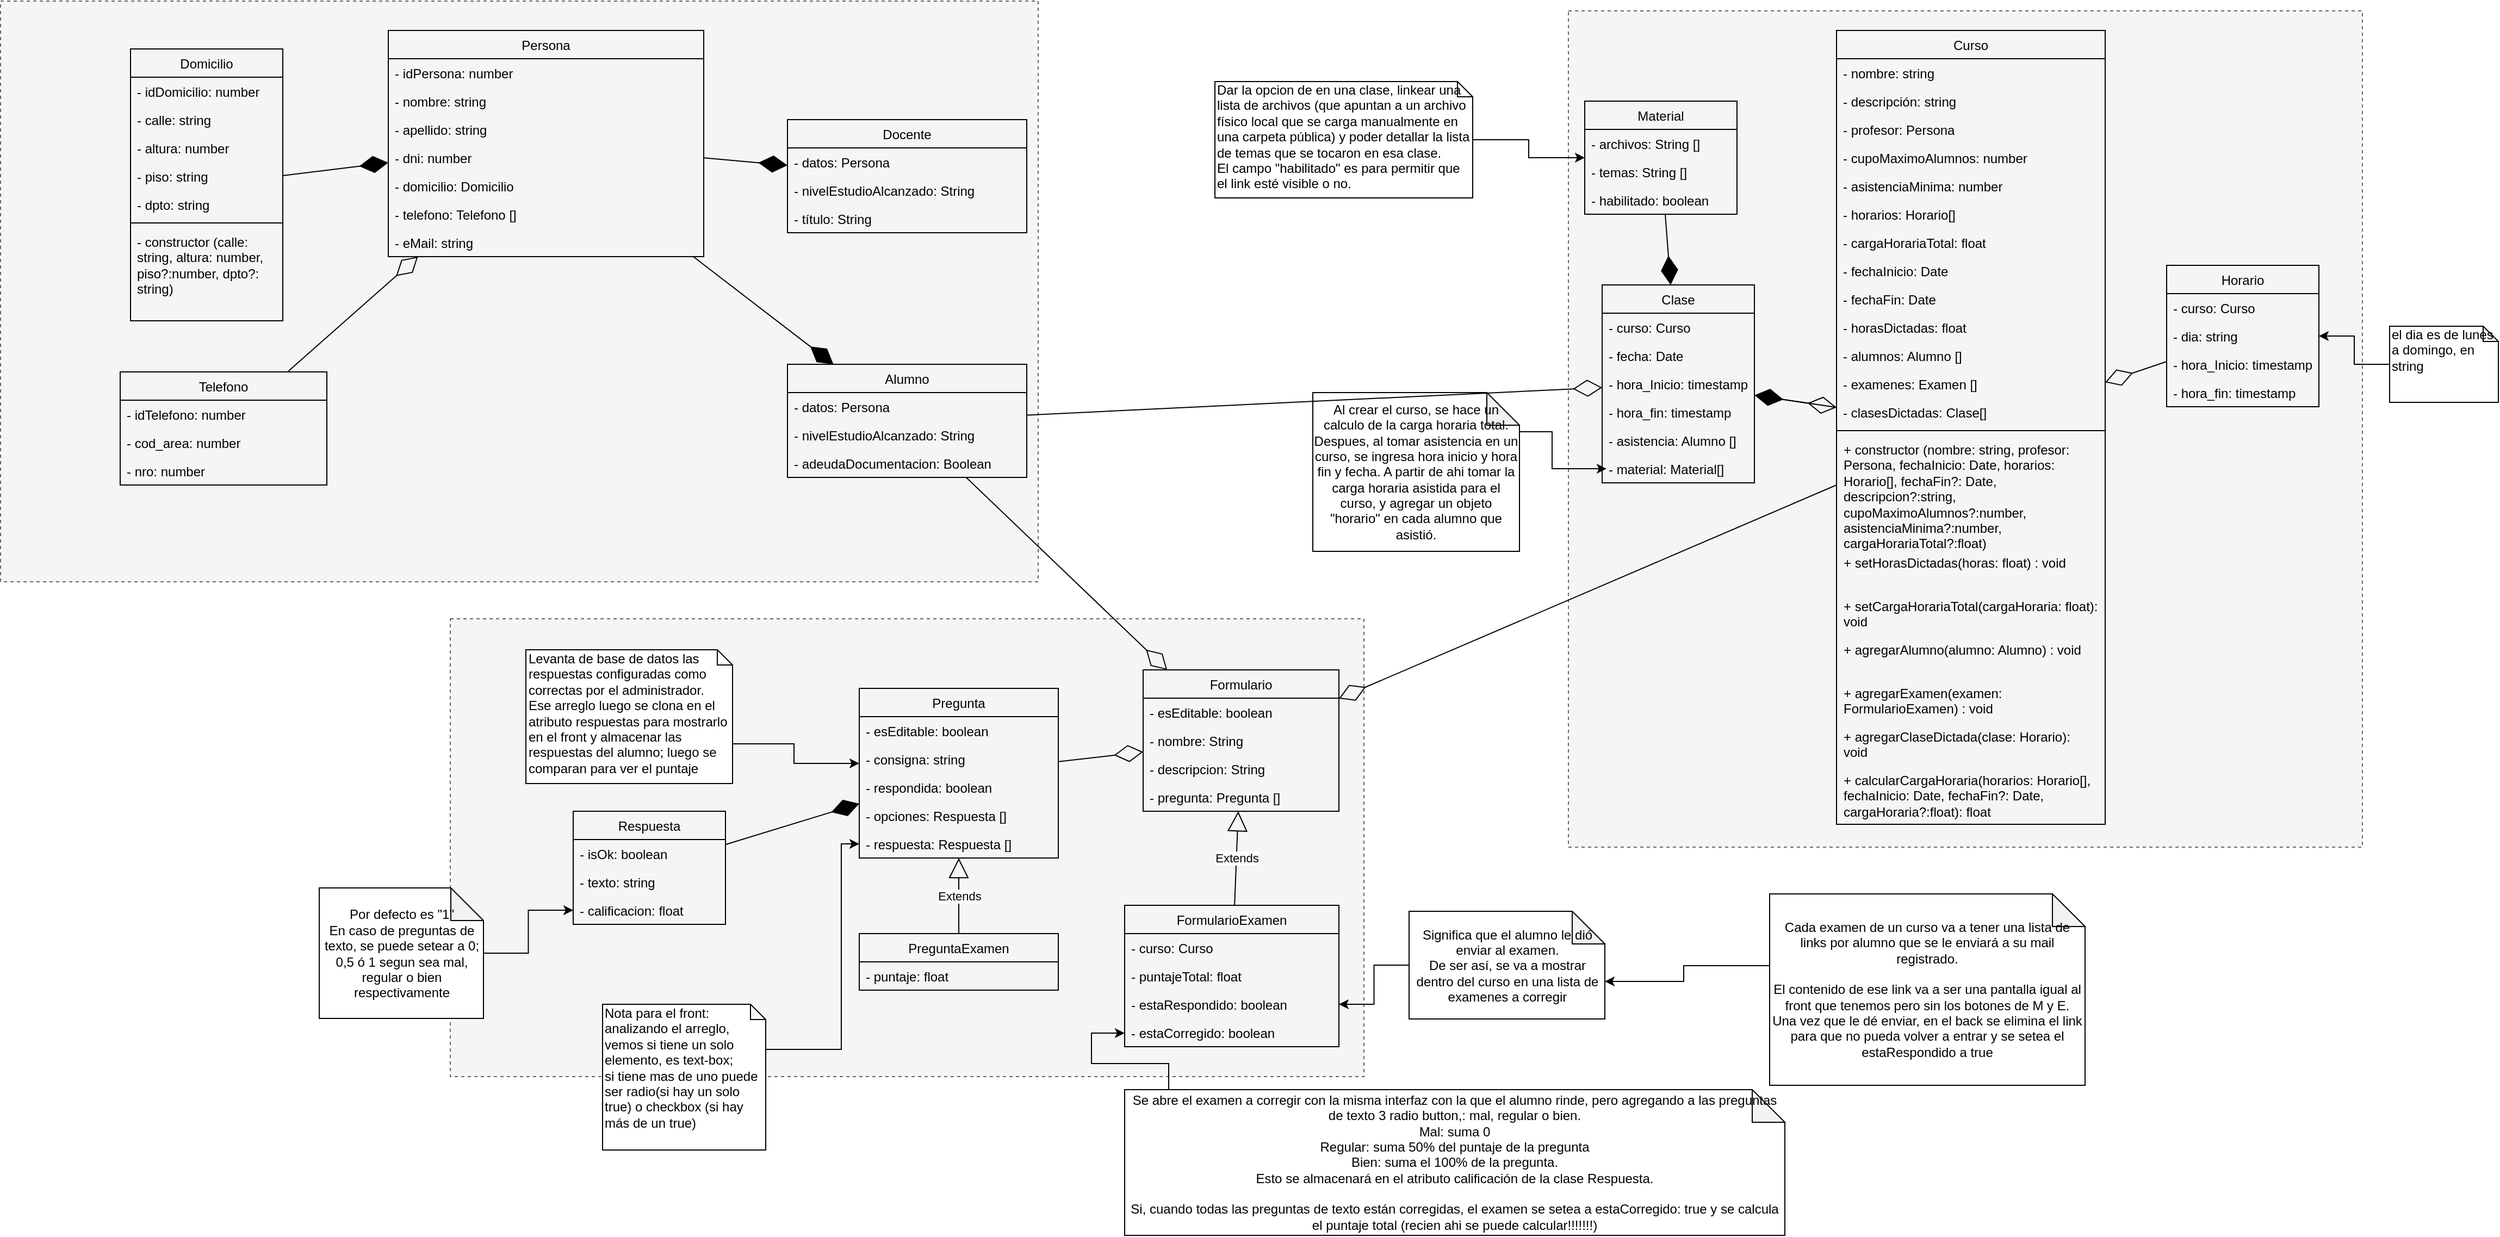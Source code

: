<mxfile pages="1" version="11.1.1" type="device"><diagram id="f-dJ4CcbWIBOQ4cdCepu" name="Page-1"><mxGraphModel dx="1935" dy="552" grid="1" gridSize="10" guides="1" tooltips="1" connect="1" arrows="1" fold="1" page="1" pageScale="1" pageWidth="827" pageHeight="1169" math="0" shadow="0"><root><mxCell id="0"/><mxCell id="1" parent="0"/><mxCell id="zxxc2t3rKSdNHz6FAWcH-2" value="" style="rounded=0;whiteSpace=wrap;html=1;fillColor=#f5f5f5;dashed=1;strokeColor=#666666;fontColor=#333333;" parent="1" vertex="1"><mxGeometry x="705" y="18" width="730" height="769" as="geometry"/></mxCell><mxCell id="0V6Gt7G7ayMPBLeQKOoL-2" value="" style="rounded=0;whiteSpace=wrap;html=1;fillColor=#f5f5f5;dashed=1;strokeColor=#666666;fontColor=#333333;" parent="1" vertex="1"><mxGeometry x="-736.5" y="9" width="954" height="534" as="geometry"/></mxCell><mxCell id="0V6Gt7G7ayMPBLeQKOoL-5" value="" style="rounded=0;whiteSpace=wrap;html=1;dashed=1;fillColor=#f5f5f5;strokeColor=#666666;fontColor=#333333;" parent="1" vertex="1"><mxGeometry x="-323" y="577" width="840" height="421" as="geometry"/></mxCell><mxCell id="UIrgwBqXf0p40G4Y4S-2-1" value="Curso" style="swimlane;fontStyle=0;childLayout=stackLayout;horizontal=1;startSize=26;fillColor=none;horizontalStack=0;resizeParent=1;resizeParentMax=0;resizeLast=0;collapsible=1;marginBottom=0;" parent="1" vertex="1"><mxGeometry x="951.5" y="36" width="247" height="730" as="geometry"/></mxCell><mxCell id="dFw13-SHJbsJlFjqZxbd-1" value="- nombre: string" style="text;strokeColor=none;fillColor=none;align=left;verticalAlign=top;spacingLeft=4;spacingRight=4;overflow=hidden;rotatable=0;points=[[0,0.5],[1,0.5]];portConstraint=eastwest;" parent="UIrgwBqXf0p40G4Y4S-2-1" vertex="1"><mxGeometry y="26" width="247" height="26" as="geometry"/></mxCell><mxCell id="dFw13-SHJbsJlFjqZxbd-2" value="- descripción: string" style="text;strokeColor=none;fillColor=none;align=left;verticalAlign=top;spacingLeft=4;spacingRight=4;overflow=hidden;rotatable=0;points=[[0,0.5],[1,0.5]];portConstraint=eastwest;" parent="UIrgwBqXf0p40G4Y4S-2-1" vertex="1"><mxGeometry y="52" width="247" height="26" as="geometry"/></mxCell><mxCell id="UIrgwBqXf0p40G4Y4S-2-3" value="- profesor: Persona" style="text;strokeColor=none;fillColor=none;align=left;verticalAlign=top;spacingLeft=4;spacingRight=4;overflow=hidden;rotatable=0;points=[[0,0.5],[1,0.5]];portConstraint=eastwest;" parent="UIrgwBqXf0p40G4Y4S-2-1" vertex="1"><mxGeometry y="78" width="247" height="26" as="geometry"/></mxCell><mxCell id="UIrgwBqXf0p40G4Y4S-2-4" value="- cupoMaximoAlumnos: number" style="text;strokeColor=none;fillColor=none;align=left;verticalAlign=top;spacingLeft=4;spacingRight=4;overflow=hidden;rotatable=0;points=[[0,0.5],[1,0.5]];portConstraint=eastwest;" parent="UIrgwBqXf0p40G4Y4S-2-1" vertex="1"><mxGeometry y="104" width="247" height="26" as="geometry"/></mxCell><mxCell id="UIrgwBqXf0p40G4Y4S-2-57" value="- asistenciaMinima: number" style="text;strokeColor=none;fillColor=none;align=left;verticalAlign=top;spacingLeft=4;spacingRight=4;overflow=hidden;rotatable=0;points=[[0,0.5],[1,0.5]];portConstraint=eastwest;" parent="UIrgwBqXf0p40G4Y4S-2-1" vertex="1"><mxGeometry y="130" width="247" height="26" as="geometry"/></mxCell><mxCell id="OqaGD34p73O8CsiSFlRF-17" value="- horarios: Horario[]" style="text;strokeColor=none;fillColor=none;align=left;verticalAlign=top;spacingLeft=4;spacingRight=4;overflow=hidden;rotatable=0;points=[[0,0.5],[1,0.5]];portConstraint=eastwest;" parent="UIrgwBqXf0p40G4Y4S-2-1" vertex="1"><mxGeometry y="156" width="247" height="26" as="geometry"/></mxCell><mxCell id="WGWgzZg7DQU7tO4lkFEB-14" value="- cargaHorariaTotal: float" style="text;strokeColor=none;fillColor=none;align=left;verticalAlign=top;spacingLeft=4;spacingRight=4;overflow=hidden;rotatable=0;points=[[0,0.5],[1,0.5]];portConstraint=eastwest;" parent="UIrgwBqXf0p40G4Y4S-2-1" vertex="1"><mxGeometry y="182" width="247" height="26" as="geometry"/></mxCell><mxCell id="dFw13-SHJbsJlFjqZxbd-19" value="- fechaInicio: Date" style="text;strokeColor=none;fillColor=none;align=left;verticalAlign=top;spacingLeft=4;spacingRight=4;overflow=hidden;rotatable=0;points=[[0,0.5],[1,0.5]];portConstraint=eastwest;" parent="UIrgwBqXf0p40G4Y4S-2-1" vertex="1"><mxGeometry y="208" width="247" height="26" as="geometry"/></mxCell><mxCell id="dFw13-SHJbsJlFjqZxbd-20" value="- fechaFin: Date" style="text;strokeColor=none;fillColor=none;align=left;verticalAlign=top;spacingLeft=4;spacingRight=4;overflow=hidden;rotatable=0;points=[[0,0.5],[1,0.5]];portConstraint=eastwest;" parent="UIrgwBqXf0p40G4Y4S-2-1" vertex="1"><mxGeometry y="234" width="247" height="26" as="geometry"/></mxCell><mxCell id="dFw13-SHJbsJlFjqZxbd-3" value="- horasDictadas: float" style="text;strokeColor=none;fillColor=none;align=left;verticalAlign=top;spacingLeft=4;spacingRight=4;overflow=hidden;rotatable=0;points=[[0,0.5],[1,0.5]];portConstraint=eastwest;" parent="UIrgwBqXf0p40G4Y4S-2-1" vertex="1"><mxGeometry y="260" width="247" height="26" as="geometry"/></mxCell><mxCell id="UIrgwBqXf0p40G4Y4S-2-2" value="- alumnos: Alumno []" style="text;strokeColor=none;fillColor=none;align=left;verticalAlign=top;spacingLeft=4;spacingRight=4;overflow=hidden;rotatable=0;points=[[0,0.5],[1,0.5]];portConstraint=eastwest;" parent="UIrgwBqXf0p40G4Y4S-2-1" vertex="1"><mxGeometry y="286" width="247" height="26" as="geometry"/></mxCell><mxCell id="WGWgzZg7DQU7tO4lkFEB-18" value="- examenes: Examen []" style="text;strokeColor=none;fillColor=none;align=left;verticalAlign=top;spacingLeft=4;spacingRight=4;overflow=hidden;rotatable=0;points=[[0,0.5],[1,0.5]];portConstraint=eastwest;" parent="UIrgwBqXf0p40G4Y4S-2-1" vertex="1"><mxGeometry y="312" width="247" height="26" as="geometry"/></mxCell><mxCell id="OqaGD34p73O8CsiSFlRF-3" value="- clasesDictadas: Clase[]" style="text;strokeColor=none;fillColor=none;align=left;verticalAlign=top;spacingLeft=4;spacingRight=4;overflow=hidden;rotatable=0;points=[[0,0.5],[1,0.5]];portConstraint=eastwest;" parent="UIrgwBqXf0p40G4Y4S-2-1" vertex="1"><mxGeometry y="338" width="247" height="26" as="geometry"/></mxCell><mxCell id="OqaGD34p73O8CsiSFlRF-2" value="" style="line;strokeWidth=1;fillColor=none;align=left;verticalAlign=middle;spacingTop=-1;spacingLeft=3;spacingRight=3;rotatable=0;labelPosition=right;points=[];portConstraint=eastwest;" parent="UIrgwBqXf0p40G4Y4S-2-1" vertex="1"><mxGeometry y="364" width="247" height="8" as="geometry"/></mxCell><mxCell id="dFw13-SHJbsJlFjqZxbd-21" value="+ constructor (nombre: string, profesor: Persona, fechaInicio: Date, horarios: Horario[], fechaFin?: Date, descripcion?:string, cupoMaximoAlumnos?:number, asistenciaMinima?:number, cargaHorariaTotal?:float)" style="text;strokeColor=none;fillColor=none;align=left;verticalAlign=top;spacingLeft=4;spacingRight=4;overflow=hidden;rotatable=0;points=[[0,0.5],[1,0.5]];portConstraint=eastwest;whiteSpace=wrap;" parent="UIrgwBqXf0p40G4Y4S-2-1" vertex="1"><mxGeometry y="372" width="247" height="104" as="geometry"/></mxCell><mxCell id="OqaGD34p73O8CsiSFlRF-4" value="+ setHorasDictadas(horas: float) : void " style="text;strokeColor=none;fillColor=none;align=left;verticalAlign=top;spacingLeft=4;spacingRight=4;overflow=hidden;rotatable=0;points=[[0,0.5],[1,0.5]];portConstraint=eastwest;whiteSpace=wrap;" parent="UIrgwBqXf0p40G4Y4S-2-1" vertex="1"><mxGeometry y="476" width="247" height="40" as="geometry"/></mxCell><mxCell id="OqaGD34p73O8CsiSFlRF-23" value="+ setCargaHorariaTotal(cargaHoraria: float): void" style="text;strokeColor=none;fillColor=none;align=left;verticalAlign=top;spacingLeft=4;spacingRight=4;overflow=hidden;rotatable=0;points=[[0,0.5],[1,0.5]];portConstraint=eastwest;whiteSpace=wrap;" parent="UIrgwBqXf0p40G4Y4S-2-1" vertex="1"><mxGeometry y="516" width="247" height="40" as="geometry"/></mxCell><mxCell id="OqaGD34p73O8CsiSFlRF-8" value="+ agregarAlumno(alumno: Alumno) : void " style="text;strokeColor=none;fillColor=none;align=left;verticalAlign=top;spacingLeft=4;spacingRight=4;overflow=hidden;rotatable=0;points=[[0,0.5],[1,0.5]];portConstraint=eastwest;whiteSpace=wrap;" parent="UIrgwBqXf0p40G4Y4S-2-1" vertex="1"><mxGeometry y="556" width="247" height="40" as="geometry"/></mxCell><mxCell id="OqaGD34p73O8CsiSFlRF-9" value="+ agregarExamen(examen: FormularioExamen) : void " style="text;strokeColor=none;fillColor=none;align=left;verticalAlign=top;spacingLeft=4;spacingRight=4;overflow=hidden;rotatable=0;points=[[0,0.5],[1,0.5]];portConstraint=eastwest;whiteSpace=wrap;" parent="UIrgwBqXf0p40G4Y4S-2-1" vertex="1"><mxGeometry y="596" width="247" height="40" as="geometry"/></mxCell><mxCell id="OqaGD34p73O8CsiSFlRF-10" value="+ agregarClaseDictada(clase: Horario): void " style="text;strokeColor=none;fillColor=none;align=left;verticalAlign=top;spacingLeft=4;spacingRight=4;overflow=hidden;rotatable=0;points=[[0,0.5],[1,0.5]];portConstraint=eastwest;whiteSpace=wrap;" parent="UIrgwBqXf0p40G4Y4S-2-1" vertex="1"><mxGeometry y="636" width="247" height="40" as="geometry"/></mxCell><mxCell id="OqaGD34p73O8CsiSFlRF-22" value="+ calcularCargaHoraria(horarios: Horario[], fechaInicio: Date, fechaFin?: Date, cargaHoraria?:float): float " style="text;strokeColor=none;fillColor=none;align=left;verticalAlign=top;spacingLeft=4;spacingRight=4;overflow=hidden;rotatable=0;points=[[0,0.5],[1,0.5]];portConstraint=eastwest;whiteSpace=wrap;" parent="UIrgwBqXf0p40G4Y4S-2-1" vertex="1"><mxGeometry y="676" width="247" height="54" as="geometry"/></mxCell><mxCell id="UIrgwBqXf0p40G4Y4S-2-5" value="Alumno" style="swimlane;fontStyle=0;childLayout=stackLayout;horizontal=1;startSize=26;fillColor=none;horizontalStack=0;resizeParent=1;resizeParentMax=0;resizeLast=0;collapsible=1;marginBottom=0;" parent="1" vertex="1"><mxGeometry x="-13" y="343" width="220" height="104" as="geometry"/></mxCell><mxCell id="WGWgzZg7DQU7tO4lkFEB-15" value="- datos: Persona" style="text;strokeColor=none;fillColor=none;align=left;verticalAlign=top;spacingLeft=4;spacingRight=4;overflow=hidden;rotatable=0;points=[[0,0.5],[1,0.5]];portConstraint=eastwest;" parent="UIrgwBqXf0p40G4Y4S-2-5" vertex="1"><mxGeometry y="26" width="220" height="26" as="geometry"/></mxCell><mxCell id="0oqf1715S47qq1O9KlbC-9" value="- nivelEstudioAlcanzado: String" style="text;strokeColor=none;fillColor=none;align=left;verticalAlign=top;spacingLeft=4;spacingRight=4;overflow=hidden;rotatable=0;points=[[0,0.5],[1,0.5]];portConstraint=eastwest;" vertex="1" parent="UIrgwBqXf0p40G4Y4S-2-5"><mxGeometry y="52" width="220" height="26" as="geometry"/></mxCell><mxCell id="WGWgzZg7DQU7tO4lkFEB-16" value="- adeudaDocumentacion: Boolean" style="text;strokeColor=none;fillColor=none;align=left;verticalAlign=top;spacingLeft=4;spacingRight=4;overflow=hidden;rotatable=0;points=[[0,0.5],[1,0.5]];portConstraint=eastwest;" parent="UIrgwBqXf0p40G4Y4S-2-5" vertex="1"><mxGeometry y="78" width="220" height="26" as="geometry"/></mxCell><mxCell id="UIrgwBqXf0p40G4Y4S-2-13" value="Persona" style="swimlane;fontStyle=0;childLayout=stackLayout;horizontal=1;startSize=26;fillColor=none;horizontalStack=0;resizeParent=1;resizeParentMax=0;resizeLast=0;collapsible=1;marginBottom=0;" parent="1" vertex="1"><mxGeometry x="-380" y="36" width="290" height="208" as="geometry"/></mxCell><mxCell id="UIrgwBqXf0p40G4Y4S-2-14" value="- idPersona: number" style="text;strokeColor=none;fillColor=none;align=left;verticalAlign=top;spacingLeft=4;spacingRight=4;overflow=hidden;rotatable=0;points=[[0,0.5],[1,0.5]];portConstraint=eastwest;" parent="UIrgwBqXf0p40G4Y4S-2-13" vertex="1"><mxGeometry y="26" width="290" height="26" as="geometry"/></mxCell><mxCell id="UIrgwBqXf0p40G4Y4S-2-35" value="- nombre: string" style="text;strokeColor=none;fillColor=none;align=left;verticalAlign=top;spacingLeft=4;spacingRight=4;overflow=hidden;rotatable=0;points=[[0,0.5],[1,0.5]];portConstraint=eastwest;" parent="UIrgwBqXf0p40G4Y4S-2-13" vertex="1"><mxGeometry y="52" width="290" height="26" as="geometry"/></mxCell><mxCell id="UIrgwBqXf0p40G4Y4S-2-15" value="- apellido: string" style="text;strokeColor=none;fillColor=none;align=left;verticalAlign=top;spacingLeft=4;spacingRight=4;overflow=hidden;rotatable=0;points=[[0,0.5],[1,0.5]];portConstraint=eastwest;" parent="UIrgwBqXf0p40G4Y4S-2-13" vertex="1"><mxGeometry y="78" width="290" height="26" as="geometry"/></mxCell><mxCell id="UIrgwBqXf0p40G4Y4S-2-16" value="- dni: number" style="text;strokeColor=none;fillColor=none;align=left;verticalAlign=top;spacingLeft=4;spacingRight=4;overflow=hidden;rotatable=0;points=[[0,0.5],[1,0.5]];portConstraint=eastwest;" parent="UIrgwBqXf0p40G4Y4S-2-13" vertex="1"><mxGeometry y="104" width="290" height="26" as="geometry"/></mxCell><mxCell id="UIrgwBqXf0p40G4Y4S-2-50" value="- domicilio: Domicilio" style="text;strokeColor=none;fillColor=none;align=left;verticalAlign=top;spacingLeft=4;spacingRight=4;overflow=hidden;rotatable=0;points=[[0,0.5],[1,0.5]];portConstraint=eastwest;" parent="UIrgwBqXf0p40G4Y4S-2-13" vertex="1"><mxGeometry y="130" width="290" height="26" as="geometry"/></mxCell><mxCell id="UIrgwBqXf0p40G4Y4S-2-34" value="- telefono: Telefono [] " style="text;strokeColor=none;fillColor=none;align=left;verticalAlign=top;spacingLeft=4;spacingRight=4;overflow=hidden;rotatable=0;points=[[0,0.5],[1,0.5]];portConstraint=eastwest;" parent="UIrgwBqXf0p40G4Y4S-2-13" vertex="1"><mxGeometry y="156" width="290" height="26" as="geometry"/></mxCell><mxCell id="UIrgwBqXf0p40G4Y4S-2-36" value="- eMail: string" style="text;strokeColor=none;fillColor=none;align=left;verticalAlign=top;spacingLeft=4;spacingRight=4;overflow=hidden;rotatable=0;points=[[0,0.5],[1,0.5]];portConstraint=eastwest;" parent="UIrgwBqXf0p40G4Y4S-2-13" vertex="1"><mxGeometry y="182" width="290" height="26" as="geometry"/></mxCell><mxCell id="UIrgwBqXf0p40G4Y4S-2-17" value="Formulario" style="swimlane;fontStyle=0;childLayout=stackLayout;horizontal=1;startSize=26;fillColor=none;horizontalStack=0;resizeParent=1;resizeParentMax=0;resizeLast=0;collapsible=1;marginBottom=0;" parent="1" vertex="1"><mxGeometry x="314" y="624" width="180" height="130" as="geometry"/></mxCell><mxCell id="UczHbonSm5Xrn4afwmdp-6" value="- esEditable: boolean" style="text;strokeColor=none;fillColor=none;align=left;verticalAlign=top;spacingLeft=4;spacingRight=4;overflow=hidden;rotatable=0;points=[[0,0.5],[1,0.5]];portConstraint=eastwest;" parent="UIrgwBqXf0p40G4Y4S-2-17" vertex="1"><mxGeometry y="26" width="180" height="26" as="geometry"/></mxCell><mxCell id="UczHbonSm5Xrn4afwmdp-4" value="- nombre: String" style="text;strokeColor=none;fillColor=none;align=left;verticalAlign=top;spacingLeft=4;spacingRight=4;overflow=hidden;rotatable=0;points=[[0,0.5],[1,0.5]];portConstraint=eastwest;" parent="UIrgwBqXf0p40G4Y4S-2-17" vertex="1"><mxGeometry y="52" width="180" height="26" as="geometry"/></mxCell><mxCell id="UczHbonSm5Xrn4afwmdp-3" value="- descripcion: String" style="text;strokeColor=none;fillColor=none;align=left;verticalAlign=top;spacingLeft=4;spacingRight=4;overflow=hidden;rotatable=0;points=[[0,0.5],[1,0.5]];portConstraint=eastwest;" parent="UIrgwBqXf0p40G4Y4S-2-17" vertex="1"><mxGeometry y="78" width="180" height="26" as="geometry"/></mxCell><mxCell id="UIrgwBqXf0p40G4Y4S-2-18" value="- pregunta: Pregunta []" style="text;strokeColor=none;fillColor=none;align=left;verticalAlign=top;spacingLeft=4;spacingRight=4;overflow=hidden;rotatable=0;points=[[0,0.5],[1,0.5]];portConstraint=eastwest;" parent="UIrgwBqXf0p40G4Y4S-2-17" vertex="1"><mxGeometry y="104" width="180" height="26" as="geometry"/></mxCell><mxCell id="UIrgwBqXf0p40G4Y4S-2-21" value="FormularioExamen" style="swimlane;fontStyle=0;childLayout=stackLayout;horizontal=1;startSize=26;fillColor=none;horizontalStack=0;resizeParent=1;resizeParentMax=0;resizeLast=0;collapsible=1;marginBottom=0;" parent="1" vertex="1"><mxGeometry x="297" y="840.5" width="197" height="130" as="geometry"/></mxCell><mxCell id="WGWgzZg7DQU7tO4lkFEB-51" value="- curso: Curso" style="text;strokeColor=none;fillColor=none;align=left;verticalAlign=top;spacingLeft=4;spacingRight=4;overflow=hidden;rotatable=0;points=[[0,0.5],[1,0.5]];portConstraint=eastwest;" parent="UIrgwBqXf0p40G4Y4S-2-21" vertex="1"><mxGeometry y="26" width="197" height="26" as="geometry"/></mxCell><mxCell id="UIrgwBqXf0p40G4Y4S-2-33" value="- puntajeTotal: float" style="text;strokeColor=none;fillColor=none;align=left;verticalAlign=top;spacingLeft=4;spacingRight=4;overflow=hidden;rotatable=0;points=[[0,0.5],[1,0.5]];portConstraint=eastwest;" parent="UIrgwBqXf0p40G4Y4S-2-21" vertex="1"><mxGeometry y="52" width="197" height="26" as="geometry"/></mxCell><mxCell id="UczHbonSm5Xrn4afwmdp-11" value="- estaRespondido: boolean" style="text;strokeColor=none;fillColor=none;align=left;verticalAlign=top;spacingLeft=4;spacingRight=4;overflow=hidden;rotatable=0;points=[[0,0.5],[1,0.5]];portConstraint=eastwest;" parent="UIrgwBqXf0p40G4Y4S-2-21" vertex="1"><mxGeometry y="78" width="197" height="26" as="geometry"/></mxCell><mxCell id="UczHbonSm5Xrn4afwmdp-12" value="- estaCorregido: boolean" style="text;strokeColor=none;fillColor=none;align=left;verticalAlign=top;spacingLeft=4;spacingRight=4;overflow=hidden;rotatable=0;points=[[0,0.5],[1,0.5]];portConstraint=eastwest;" parent="UIrgwBqXf0p40G4Y4S-2-21" vertex="1"><mxGeometry y="104" width="197" height="26" as="geometry"/></mxCell><mxCell id="UIrgwBqXf0p40G4Y4S-2-25" value="PreguntaExamen" style="swimlane;fontStyle=0;childLayout=stackLayout;horizontal=1;startSize=26;fillColor=none;horizontalStack=0;resizeParent=1;resizeParentMax=0;resizeLast=0;collapsible=1;marginBottom=0;" parent="1" vertex="1"><mxGeometry x="53" y="866.5" width="183" height="52" as="geometry"/></mxCell><mxCell id="WGWgzZg7DQU7tO4lkFEB-22" value="- puntaje: float" style="text;strokeColor=none;fillColor=none;align=left;verticalAlign=top;spacingLeft=4;spacingRight=4;overflow=hidden;rotatable=0;points=[[0,0.5],[1,0.5]];portConstraint=eastwest;" parent="UIrgwBqXf0p40G4Y4S-2-25" vertex="1"><mxGeometry y="26" width="183" height="26" as="geometry"/></mxCell><mxCell id="UIrgwBqXf0p40G4Y4S-2-29" value="Respuesta" style="swimlane;fontStyle=0;childLayout=stackLayout;horizontal=1;startSize=26;fillColor=none;horizontalStack=0;resizeParent=1;resizeParentMax=0;resizeLast=0;collapsible=1;marginBottom=0;" parent="1" vertex="1"><mxGeometry x="-210" y="754" width="140" height="104" as="geometry"/></mxCell><mxCell id="UIrgwBqXf0p40G4Y4S-2-30" value="- isOk: boolean" style="text;strokeColor=none;fillColor=none;align=left;verticalAlign=top;spacingLeft=4;spacingRight=4;overflow=hidden;rotatable=0;points=[[0,0.5],[1,0.5]];portConstraint=eastwest;" parent="UIrgwBqXf0p40G4Y4S-2-29" vertex="1"><mxGeometry y="26" width="140" height="26" as="geometry"/></mxCell><mxCell id="UIrgwBqXf0p40G4Y4S-2-31" value="- texto: string" style="text;strokeColor=none;fillColor=none;align=left;verticalAlign=top;spacingLeft=4;spacingRight=4;overflow=hidden;rotatable=0;points=[[0,0.5],[1,0.5]];portConstraint=eastwest;" parent="UIrgwBqXf0p40G4Y4S-2-29" vertex="1"><mxGeometry y="52" width="140" height="26" as="geometry"/></mxCell><mxCell id="nEvsQ2q3yZ7ZM4qGIYmT-1" value="- calificacion: float" style="text;strokeColor=none;fillColor=none;align=left;verticalAlign=top;spacingLeft=4;spacingRight=4;overflow=hidden;rotatable=0;points=[[0,0.5],[1,0.5]];portConstraint=eastwest;" parent="UIrgwBqXf0p40G4Y4S-2-29" vertex="1"><mxGeometry y="78" width="140" height="26" as="geometry"/></mxCell><mxCell id="UIrgwBqXf0p40G4Y4S-2-37" value="Domicilio" style="swimlane;fontStyle=0;childLayout=stackLayout;horizontal=1;startSize=26;fillColor=none;horizontalStack=0;resizeParent=1;resizeParentMax=0;resizeLast=0;collapsible=1;marginBottom=0;" parent="1" vertex="1"><mxGeometry x="-617" y="53" width="140" height="250" as="geometry"/></mxCell><mxCell id="UIrgwBqXf0p40G4Y4S-2-38" value="- idDomicilio: number" style="text;strokeColor=none;fillColor=none;align=left;verticalAlign=top;spacingLeft=4;spacingRight=4;overflow=hidden;rotatable=0;points=[[0,0.5],[1,0.5]];portConstraint=eastwest;" parent="UIrgwBqXf0p40G4Y4S-2-37" vertex="1"><mxGeometry y="26" width="140" height="26" as="geometry"/></mxCell><mxCell id="UIrgwBqXf0p40G4Y4S-2-39" value="- calle: string" style="text;strokeColor=none;fillColor=none;align=left;verticalAlign=top;spacingLeft=4;spacingRight=4;overflow=hidden;rotatable=0;points=[[0,0.5],[1,0.5]];portConstraint=eastwest;" parent="UIrgwBqXf0p40G4Y4S-2-37" vertex="1"><mxGeometry y="52" width="140" height="26" as="geometry"/></mxCell><mxCell id="UIrgwBqXf0p40G4Y4S-2-40" value="- altura: number" style="text;strokeColor=none;fillColor=none;align=left;verticalAlign=top;spacingLeft=4;spacingRight=4;overflow=hidden;rotatable=0;points=[[0,0.5],[1,0.5]];portConstraint=eastwest;" parent="UIrgwBqXf0p40G4Y4S-2-37" vertex="1"><mxGeometry y="78" width="140" height="26" as="geometry"/></mxCell><mxCell id="UIrgwBqXf0p40G4Y4S-2-48" value="- piso: string" style="text;strokeColor=none;fillColor=none;align=left;verticalAlign=top;spacingLeft=4;spacingRight=4;overflow=hidden;rotatable=0;points=[[0,0.5],[1,0.5]];portConstraint=eastwest;" parent="UIrgwBqXf0p40G4Y4S-2-37" vertex="1"><mxGeometry y="104" width="140" height="26" as="geometry"/></mxCell><mxCell id="UIrgwBqXf0p40G4Y4S-2-49" value="- dpto: string" style="text;strokeColor=none;fillColor=none;align=left;verticalAlign=top;spacingLeft=4;spacingRight=4;overflow=hidden;rotatable=0;points=[[0,0.5],[1,0.5]];portConstraint=eastwest;" parent="UIrgwBqXf0p40G4Y4S-2-37" vertex="1"><mxGeometry y="130" width="140" height="26" as="geometry"/></mxCell><mxCell id="W1IpdZNY89ZAKOjJsBWd-2" value="" style="line;strokeWidth=1;fillColor=none;align=left;verticalAlign=middle;spacingTop=-1;spacingLeft=3;spacingRight=3;rotatable=0;labelPosition=right;points=[];portConstraint=eastwest;" parent="UIrgwBqXf0p40G4Y4S-2-37" vertex="1"><mxGeometry y="156" width="140" height="8" as="geometry"/></mxCell><mxCell id="W1IpdZNY89ZAKOjJsBWd-3" value="- constructor (calle: string, altura: number, piso?:number, dpto?: string)" style="text;strokeColor=none;fillColor=none;align=left;verticalAlign=top;spacingLeft=4;spacingRight=4;overflow=hidden;rotatable=0;points=[[0,0.5],[1,0.5]];portConstraint=eastwest;whiteSpace=wrap;" parent="UIrgwBqXf0p40G4Y4S-2-37" vertex="1"><mxGeometry y="164" width="140" height="86" as="geometry"/></mxCell><mxCell id="UIrgwBqXf0p40G4Y4S-2-44" value="Telefono" style="swimlane;fontStyle=0;childLayout=stackLayout;horizontal=1;startSize=26;fillColor=none;horizontalStack=0;resizeParent=1;resizeParentMax=0;resizeLast=0;collapsible=1;marginBottom=0;" parent="1" vertex="1"><mxGeometry x="-626.5" y="350" width="190" height="104" as="geometry"/></mxCell><mxCell id="OqaGD34p73O8CsiSFlRF-24" value="- idTelefono: number" style="text;strokeColor=none;fillColor=none;align=left;verticalAlign=top;spacingLeft=4;spacingRight=4;overflow=hidden;rotatable=0;points=[[0,0.5],[1,0.5]];portConstraint=eastwest;" parent="UIrgwBqXf0p40G4Y4S-2-44" vertex="1"><mxGeometry y="26" width="190" height="26" as="geometry"/></mxCell><mxCell id="UIrgwBqXf0p40G4Y4S-2-46" value="- cod_area: number" style="text;strokeColor=none;fillColor=none;align=left;verticalAlign=top;spacingLeft=4;spacingRight=4;overflow=hidden;rotatable=0;points=[[0,0.5],[1,0.5]];portConstraint=eastwest;" parent="UIrgwBqXf0p40G4Y4S-2-44" vertex="1"><mxGeometry y="52" width="190" height="26" as="geometry"/></mxCell><mxCell id="UIrgwBqXf0p40G4Y4S-2-47" value="- nro: number" style="text;strokeColor=none;fillColor=none;align=left;verticalAlign=top;spacingLeft=4;spacingRight=4;overflow=hidden;rotatable=0;points=[[0,0.5],[1,0.5]];portConstraint=eastwest;" parent="UIrgwBqXf0p40G4Y4S-2-44" vertex="1"><mxGeometry y="78" width="190" height="26" as="geometry"/></mxCell><mxCell id="WGWgzZg7DQU7tO4lkFEB-1" value="Clase" style="swimlane;fontStyle=0;childLayout=stackLayout;horizontal=1;startSize=26;fillColor=none;horizontalStack=0;resizeParent=1;resizeParentMax=0;resizeLast=0;collapsible=1;marginBottom=0;" parent="1" vertex="1"><mxGeometry x="736" y="270" width="140" height="182" as="geometry"/></mxCell><mxCell id="WGWgzZg7DQU7tO4lkFEB-2" value="- curso: Curso" style="text;strokeColor=none;fillColor=none;align=left;verticalAlign=top;spacingLeft=4;spacingRight=4;overflow=hidden;rotatable=0;points=[[0,0.5],[1,0.5]];portConstraint=eastwest;" parent="WGWgzZg7DQU7tO4lkFEB-1" vertex="1"><mxGeometry y="26" width="140" height="26" as="geometry"/></mxCell><mxCell id="dFw13-SHJbsJlFjqZxbd-16" value="- fecha: Date" style="text;strokeColor=none;fillColor=none;align=left;verticalAlign=top;spacingLeft=4;spacingRight=4;overflow=hidden;rotatable=0;points=[[0,0.5],[1,0.5]];portConstraint=eastwest;" parent="WGWgzZg7DQU7tO4lkFEB-1" vertex="1"><mxGeometry y="52" width="140" height="26" as="geometry"/></mxCell><mxCell id="WGWgzZg7DQU7tO4lkFEB-3" value="- hora_Inicio: timestamp" style="text;strokeColor=none;fillColor=none;align=left;verticalAlign=top;spacingLeft=4;spacingRight=4;overflow=hidden;rotatable=0;points=[[0,0.5],[1,0.5]];portConstraint=eastwest;" parent="WGWgzZg7DQU7tO4lkFEB-1" vertex="1"><mxGeometry y="78" width="140" height="26" as="geometry"/></mxCell><mxCell id="0oqf1715S47qq1O9KlbC-1" value="- hora_fin: timestamp" style="text;strokeColor=none;fillColor=none;align=left;verticalAlign=top;spacingLeft=4;spacingRight=4;overflow=hidden;rotatable=0;points=[[0,0.5],[1,0.5]];portConstraint=eastwest;" vertex="1" parent="WGWgzZg7DQU7tO4lkFEB-1"><mxGeometry y="104" width="140" height="26" as="geometry"/></mxCell><mxCell id="WGWgzZg7DQU7tO4lkFEB-6" value="- asistencia: Alumno []" style="text;strokeColor=none;fillColor=none;align=left;verticalAlign=top;spacingLeft=4;spacingRight=4;overflow=hidden;rotatable=0;points=[[0,0.5],[1,0.5]];portConstraint=eastwest;" parent="WGWgzZg7DQU7tO4lkFEB-1" vertex="1"><mxGeometry y="130" width="140" height="26" as="geometry"/></mxCell><mxCell id="WGWgzZg7DQU7tO4lkFEB-4" value="- material: Material[]" style="text;strokeColor=none;fillColor=none;align=left;verticalAlign=top;spacingLeft=4;spacingRight=4;overflow=hidden;rotatable=0;points=[[0,0.5],[1,0.5]];portConstraint=eastwest;" parent="WGWgzZg7DQU7tO4lkFEB-1" vertex="1"><mxGeometry y="156" width="140" height="26" as="geometry"/></mxCell><mxCell id="WGWgzZg7DQU7tO4lkFEB-7" value="" style="endArrow=diamondThin;endFill=1;endSize=24;html=1;" parent="1" source="UIrgwBqXf0p40G4Y4S-2-1" target="WGWgzZg7DQU7tO4lkFEB-1" edge="1"><mxGeometry width="160" relative="1" as="geometry"><mxPoint x="671.5" y="461.5" as="sourcePoint"/><mxPoint x="831.5" y="461.5" as="targetPoint"/></mxGeometry></mxCell><mxCell id="WGWgzZg7DQU7tO4lkFEB-21" style="edgeStyle=orthogonalEdgeStyle;rounded=0;orthogonalLoop=1;jettySize=auto;html=1;entryX=0;entryY=0.5;entryDx=0;entryDy=0;" parent="1" source="WGWgzZg7DQU7tO4lkFEB-19" target="WGWgzZg7DQU7tO4lkFEB-48" edge="1"><mxGeometry relative="1" as="geometry"><mxPoint x="101.5" y="815" as="targetPoint"/><Array as="points"><mxPoint x="36.5" y="973"/><mxPoint x="36.5" y="784"/></Array></mxGeometry></mxCell><mxCell id="WGWgzZg7DQU7tO4lkFEB-19" value="Nota para el front:&lt;br&gt;analizando el arreglo, vemos si tiene un solo elemento, es text-box;&lt;br&gt;si tiene mas de uno puede ser radio(si hay un solo true) o checkbox (si hay más de un true)" style="shape=note;whiteSpace=wrap;html=1;size=14;verticalAlign=top;align=left;spacingTop=-6;" parent="1" vertex="1"><mxGeometry x="-183" y="931.5" width="150" height="134" as="geometry"/></mxCell><mxCell id="WGWgzZg7DQU7tO4lkFEB-26" style="edgeStyle=orthogonalEdgeStyle;rounded=0;orthogonalLoop=1;jettySize=auto;html=1;" parent="1" source="WGWgzZg7DQU7tO4lkFEB-25" target="WGWgzZg7DQU7tO4lkFEB-35" edge="1"><mxGeometry relative="1" as="geometry"><mxPoint x="205" y="867" as="targetPoint"/><Array as="points"><mxPoint x="-7" y="692"/><mxPoint x="-7" y="710"/></Array></mxGeometry></mxCell><mxCell id="WGWgzZg7DQU7tO4lkFEB-25" value="Levanta de base de datos las respuestas configuradas como correctas por el administrador.&lt;br&gt;Ese arreglo luego se clona en el atributo respuestas para mostrarlo en el front y almacenar las respuestas del alumno; luego se comparan para ver el puntaje" style="shape=note;whiteSpace=wrap;html=1;size=14;verticalAlign=top;align=left;spacingTop=-6;" parent="1" vertex="1"><mxGeometry x="-253.5" y="605.5" width="190" height="123" as="geometry"/></mxCell><mxCell id="WGWgzZg7DQU7tO4lkFEB-28" value="" style="endArrow=diamondThin;endFill=1;endSize=24;html=1;" parent="1" source="UIrgwBqXf0p40G4Y4S-2-29" target="WGWgzZg7DQU7tO4lkFEB-35" edge="1"><mxGeometry width="160" relative="1" as="geometry"><mxPoint x="261.495" y="792.5" as="sourcePoint"/><mxPoint x="231.337" y="719" as="targetPoint"/></mxGeometry></mxCell><mxCell id="WGWgzZg7DQU7tO4lkFEB-35" value="Pregunta" style="swimlane;fontStyle=0;childLayout=stackLayout;horizontal=1;startSize=26;fillColor=none;horizontalStack=0;resizeParent=1;resizeParentMax=0;resizeLast=0;collapsible=1;marginBottom=0;" parent="1" vertex="1"><mxGeometry x="53" y="641" width="183" height="156" as="geometry"/></mxCell><mxCell id="UczHbonSm5Xrn4afwmdp-5" value="- esEditable: boolean" style="text;strokeColor=none;fillColor=none;align=left;verticalAlign=top;spacingLeft=4;spacingRight=4;overflow=hidden;rotatable=0;points=[[0,0.5],[1,0.5]];portConstraint=eastwest;" parent="WGWgzZg7DQU7tO4lkFEB-35" vertex="1"><mxGeometry y="26" width="183" height="26" as="geometry"/></mxCell><mxCell id="WGWgzZg7DQU7tO4lkFEB-36" value="- consigna: string" style="text;strokeColor=none;fillColor=none;align=left;verticalAlign=top;spacingLeft=4;spacingRight=4;overflow=hidden;rotatable=0;points=[[0,0.5],[1,0.5]];portConstraint=eastwest;" parent="WGWgzZg7DQU7tO4lkFEB-35" vertex="1"><mxGeometry y="52" width="183" height="26" as="geometry"/></mxCell><mxCell id="WGWgzZg7DQU7tO4lkFEB-40" value="- respondida: boolean" style="text;strokeColor=none;fillColor=none;align=left;verticalAlign=top;spacingLeft=4;spacingRight=4;overflow=hidden;rotatable=0;points=[[0,0.5],[1,0.5]];portConstraint=eastwest;" parent="WGWgzZg7DQU7tO4lkFEB-35" vertex="1"><mxGeometry y="78" width="183" height="26" as="geometry"/></mxCell><mxCell id="WGWgzZg7DQU7tO4lkFEB-38" value="- opciones: Respuesta []" style="text;strokeColor=none;fillColor=none;align=left;verticalAlign=top;spacingLeft=4;spacingRight=4;overflow=hidden;rotatable=0;points=[[0,0.5],[1,0.5]];portConstraint=eastwest;" parent="WGWgzZg7DQU7tO4lkFEB-35" vertex="1"><mxGeometry y="104" width="183" height="26" as="geometry"/></mxCell><mxCell id="WGWgzZg7DQU7tO4lkFEB-48" value="- respuesta: Respuesta []" style="text;strokeColor=none;fillColor=none;align=left;verticalAlign=top;spacingLeft=4;spacingRight=4;overflow=hidden;rotatable=0;points=[[0,0.5],[1,0.5]];portConstraint=eastwest;" parent="WGWgzZg7DQU7tO4lkFEB-35" vertex="1"><mxGeometry y="130" width="183" height="26" as="geometry"/></mxCell><mxCell id="WGWgzZg7DQU7tO4lkFEB-43" value="Extends" style="endArrow=block;endSize=16;endFill=0;html=1;" parent="1" source="UIrgwBqXf0p40G4Y4S-2-25" target="WGWgzZg7DQU7tO4lkFEB-35" edge="1"><mxGeometry width="160" relative="1" as="geometry"><mxPoint x="93" y="798" as="sourcePoint"/><mxPoint x="253" y="798" as="targetPoint"/></mxGeometry></mxCell><mxCell id="WGWgzZg7DQU7tO4lkFEB-44" value="" style="endArrow=diamondThin;endFill=0;endSize=24;html=1;" parent="1" source="WGWgzZg7DQU7tO4lkFEB-35" target="UIrgwBqXf0p40G4Y4S-2-17" edge="1"><mxGeometry width="160" relative="1" as="geometry"><mxPoint x="233" y="818" as="sourcePoint"/><mxPoint x="393" y="818" as="targetPoint"/></mxGeometry></mxCell><mxCell id="WGWgzZg7DQU7tO4lkFEB-49" value="Extends" style="endArrow=block;endSize=16;endFill=0;html=1;" parent="1" source="UIrgwBqXf0p40G4Y4S-2-21" target="UIrgwBqXf0p40G4Y4S-2-17" edge="1"><mxGeometry width="160" relative="1" as="geometry"><mxPoint x="331.5" y="807.5" as="sourcePoint"/><mxPoint x="491.5" y="807.5" as="targetPoint"/></mxGeometry></mxCell><mxCell id="WGWgzZg7DQU7tO4lkFEB-60" value="" style="endArrow=diamondThin;endFill=0;endSize=24;html=1;" parent="1" source="UIrgwBqXf0p40G4Y4S-2-1" target="UIrgwBqXf0p40G4Y4S-2-17" edge="1"><mxGeometry width="160" relative="1" as="geometry"><mxPoint x="120" y="497.143" as="sourcePoint"/><mxPoint x="280" y="497.143" as="targetPoint"/></mxGeometry></mxCell><mxCell id="WGWgzZg7DQU7tO4lkFEB-61" value="" style="endArrow=diamondThin;endFill=0;endSize=24;html=1;" parent="1" source="UIrgwBqXf0p40G4Y4S-2-5" target="UIrgwBqXf0p40G4Y4S-2-17" edge="1"><mxGeometry width="160" relative="1" as="geometry"><mxPoint x="156.05" y="442" as="sourcePoint"/><mxPoint x="73.725" y="557" as="targetPoint"/></mxGeometry></mxCell><mxCell id="LTISdvxG93ToZpMCl6lN-4" value="" style="edgeStyle=orthogonalEdgeStyle;rounded=0;orthogonalLoop=1;jettySize=auto;html=1;" parent="1" source="LTISdvxG93ToZpMCl6lN-2" edge="1"><mxGeometry relative="1" as="geometry"><mxPoint x="740" y="439" as="targetPoint"/><Array as="points"><mxPoint x="690" y="405"/><mxPoint x="690" y="439"/></Array></mxGeometry></mxCell><mxCell id="LTISdvxG93ToZpMCl6lN-2" value="Al crear el curso, se hace un calculo de la carga horaria total.&lt;br&gt;Despues, al tomar asistencia en un curso, se ingresa hora inicio y hora fin y fecha. A partir de ahi tomar la carga horaria asistida para el curso, y agregar un objeto &quot;horario&quot; en cada alumno que asistió." style="shape=note;whiteSpace=wrap;html=1;backgroundOutline=1;darkOpacity=0.05;" parent="1" vertex="1"><mxGeometry x="470" y="369" width="190" height="146" as="geometry"/></mxCell><mxCell id="W1IpdZNY89ZAKOjJsBWd-1" value="" style="endArrow=diamondThin;endFill=0;endSize=24;html=1;" parent="1" source="UIrgwBqXf0p40G4Y4S-2-44" target="UIrgwBqXf0p40G4Y4S-2-13" edge="1"><mxGeometry width="160" relative="1" as="geometry"><mxPoint x="-467" y="149.782" as="sourcePoint"/><mxPoint x="-267.5" y="174.809" as="targetPoint"/></mxGeometry></mxCell><mxCell id="UczHbonSm5Xrn4afwmdp-15" value="" style="edgeStyle=orthogonalEdgeStyle;rounded=0;orthogonalLoop=1;jettySize=auto;html=1;entryX=1;entryY=0.5;entryDx=0;entryDy=0;" parent="1" source="UczHbonSm5Xrn4afwmdp-13" target="UczHbonSm5Xrn4afwmdp-11" edge="1"><mxGeometry relative="1" as="geometry"><mxPoint x="547" y="912" as="targetPoint"/></mxGeometry></mxCell><mxCell id="UczHbonSm5Xrn4afwmdp-13" value="Significa que el alumno le dió enviar al examen.&lt;br&gt;De ser así, se va a mostrar dentro del curso en una lista de examenes a corregir" style="shape=note;whiteSpace=wrap;html=1;backgroundOutline=1;darkOpacity=0.05;" parent="1" vertex="1"><mxGeometry x="558.5" y="846" width="180" height="99" as="geometry"/></mxCell><mxCell id="UczHbonSm5Xrn4afwmdp-18" value="" style="edgeStyle=orthogonalEdgeStyle;rounded=0;orthogonalLoop=1;jettySize=auto;html=1;" parent="1" source="UczHbonSm5Xrn4afwmdp-16" target="UczHbonSm5Xrn4afwmdp-12" edge="1"><mxGeometry relative="1" as="geometry"><mxPoint x="395.5" y="945" as="targetPoint"/><Array as="points"><mxPoint x="337.5" y="986"/><mxPoint x="266.5" y="986"/><mxPoint x="266.5" y="958"/></Array></mxGeometry></mxCell><mxCell id="UczHbonSm5Xrn4afwmdp-16" value="Se abre el examen a corregir con la misma interfaz con la que el alumno rinde, pero agregando a las preguntas de texto 3 radio button,: mal, regular o bien.&lt;br&gt;Mal: suma 0&lt;br&gt;Regular: suma 50% del puntaje de la pregunta&lt;br&gt;Bien: suma el 100% de la pregunta.&lt;br&gt;Esto se almacenará en el atributo calificación de la clase Respuesta.&lt;br&gt;&lt;br&gt;Si, cuando todas las preguntas de texto están corregidas, el examen se setea a estaCorregido: true y se calcula el puntaje total (recien ahi se puede calcular!!!!!!!)" style="shape=note;whiteSpace=wrap;html=1;backgroundOutline=1;darkOpacity=0.05;" parent="1" vertex="1"><mxGeometry x="297" y="1010" width="607" height="134" as="geometry"/></mxCell><mxCell id="6FaeSd3tAXdz_iaT3FLp-2" value="" style="edgeStyle=orthogonalEdgeStyle;rounded=0;orthogonalLoop=1;jettySize=auto;html=1;entryX=0;entryY=0;entryDx=180;entryDy=64.5;entryPerimeter=0;" parent="1" source="6FaeSd3tAXdz_iaT3FLp-1" target="UczHbonSm5Xrn4afwmdp-13" edge="1"><mxGeometry relative="1" as="geometry"><Array as="points"><mxPoint x="811" y="896"/><mxPoint x="811" y="910"/></Array></mxGeometry></mxCell><mxCell id="6FaeSd3tAXdz_iaT3FLp-1" value="Cada examen de un curso va a tener una lista de links por alumno que se le enviará a su mail registrado.&lt;br&gt;&lt;br&gt;El contenido de ese link va a ser una pantalla igual al front que tenemos pero sin los botones de M y E.&lt;br&gt;Una vez que le dé enviar, en el back se elimina el link para que no pueda volver a entrar y se setea el estaRespondido a true" style="shape=note;whiteSpace=wrap;html=1;backgroundOutline=1;darkOpacity=0.05;" parent="1" vertex="1"><mxGeometry x="890" y="830" width="290" height="176" as="geometry"/></mxCell><mxCell id="nEvsQ2q3yZ7ZM4qGIYmT-3" value="" style="edgeStyle=orthogonalEdgeStyle;rounded=0;orthogonalLoop=1;jettySize=auto;html=1;" parent="1" source="nEvsQ2q3yZ7ZM4qGIYmT-2" target="nEvsQ2q3yZ7ZM4qGIYmT-1" edge="1"><mxGeometry relative="1" as="geometry"/></mxCell><mxCell id="nEvsQ2q3yZ7ZM4qGIYmT-2" value="Por defecto es &quot;1&quot;&lt;br&gt;En caso de preguntas de texto, se puede setear a 0; 0,5 ó 1 segun sea mal, regular o bien respectivamente" style="shape=note;whiteSpace=wrap;html=1;backgroundOutline=1;darkOpacity=0.05;" parent="1" vertex="1"><mxGeometry x="-443.5" y="824.5" width="151" height="120" as="geometry"/></mxCell><mxCell id="dFw13-SHJbsJlFjqZxbd-18" value="" style="endArrow=diamondThin;endFill=0;endSize=24;html=1;" parent="1" source="UIrgwBqXf0p40G4Y4S-2-5" target="WGWgzZg7DQU7tO4lkFEB-1" edge="1"><mxGeometry width="160" relative="1" as="geometry"><mxPoint x="177" y="270" as="sourcePoint"/><mxPoint x="490" y="240" as="targetPoint"/></mxGeometry></mxCell><mxCell id="dFw13-SHJbsJlFjqZxbd-23" value="" style="endArrow=diamondThin;endFill=0;endSize=24;html=1;" parent="1" source="WGWgzZg7DQU7tO4lkFEB-1" target="UIrgwBqXf0p40G4Y4S-2-1" edge="1"><mxGeometry width="160" relative="1" as="geometry"><mxPoint x="465" y="374.167" as="sourcePoint"/><mxPoint x="405" y="339.167" as="targetPoint"/></mxGeometry></mxCell><mxCell id="OqaGD34p73O8CsiSFlRF-12" value="Horario" style="swimlane;fontStyle=0;childLayout=stackLayout;horizontal=1;startSize=26;fillColor=none;horizontalStack=0;resizeParent=1;resizeParentMax=0;resizeLast=0;collapsible=1;marginBottom=0;" parent="1" vertex="1"><mxGeometry x="1255" y="252" width="140" height="130" as="geometry"/></mxCell><mxCell id="OqaGD34p73O8CsiSFlRF-13" value="- curso: Curso" style="text;strokeColor=none;fillColor=none;align=left;verticalAlign=top;spacingLeft=4;spacingRight=4;overflow=hidden;rotatable=0;points=[[0,0.5],[1,0.5]];portConstraint=eastwest;" parent="OqaGD34p73O8CsiSFlRF-12" vertex="1"><mxGeometry y="26" width="140" height="26" as="geometry"/></mxCell><mxCell id="OqaGD34p73O8CsiSFlRF-14" value="- dia: string" style="text;strokeColor=none;fillColor=none;align=left;verticalAlign=top;spacingLeft=4;spacingRight=4;overflow=hidden;rotatable=0;points=[[0,0.5],[1,0.5]];portConstraint=eastwest;" parent="OqaGD34p73O8CsiSFlRF-12" vertex="1"><mxGeometry y="52" width="140" height="26" as="geometry"/></mxCell><mxCell id="OqaGD34p73O8CsiSFlRF-15" value="- hora_Inicio: timestamp" style="text;strokeColor=none;fillColor=none;align=left;verticalAlign=top;spacingLeft=4;spacingRight=4;overflow=hidden;rotatable=0;points=[[0,0.5],[1,0.5]];portConstraint=eastwest;" parent="OqaGD34p73O8CsiSFlRF-12" vertex="1"><mxGeometry y="78" width="140" height="26" as="geometry"/></mxCell><mxCell id="OqaGD34p73O8CsiSFlRF-16" value="- hora_fin: timestamp" style="text;strokeColor=none;fillColor=none;align=left;verticalAlign=top;spacingLeft=4;spacingRight=4;overflow=hidden;rotatable=0;points=[[0,0.5],[1,0.5]];portConstraint=eastwest;" parent="OqaGD34p73O8CsiSFlRF-12" vertex="1"><mxGeometry y="104" width="140" height="26" as="geometry"/></mxCell><mxCell id="OqaGD34p73O8CsiSFlRF-18" value="" style="endArrow=diamondThin;endFill=0;endSize=24;html=1;" parent="1" source="OqaGD34p73O8CsiSFlRF-12" target="UIrgwBqXf0p40G4Y4S-2-1" edge="1"><mxGeometry width="160" relative="1" as="geometry"><mxPoint x="1072" y="407" as="sourcePoint"/><mxPoint x="1142" y="308" as="targetPoint"/></mxGeometry></mxCell><mxCell id="OqaGD34p73O8CsiSFlRF-21" value="" style="edgeStyle=orthogonalEdgeStyle;rounded=0;orthogonalLoop=1;jettySize=auto;html=1;" parent="1" source="OqaGD34p73O8CsiSFlRF-19" target="OqaGD34p73O8CsiSFlRF-12" edge="1"><mxGeometry relative="1" as="geometry"><mxPoint x="1355" y="343" as="targetPoint"/></mxGeometry></mxCell><mxCell id="OqaGD34p73O8CsiSFlRF-19" value="el dia es de lunes a domingo, en string" style="shape=note;whiteSpace=wrap;html=1;size=14;verticalAlign=top;align=left;spacingTop=-6;" parent="1" vertex="1"><mxGeometry x="1460" y="308" width="100" height="70" as="geometry"/></mxCell><mxCell id="0oqf1715S47qq1O9KlbC-2" value="Material" style="swimlane;fontStyle=0;childLayout=stackLayout;horizontal=1;startSize=26;fillColor=none;horizontalStack=0;resizeParent=1;resizeParentMax=0;resizeLast=0;collapsible=1;marginBottom=0;" vertex="1" parent="1"><mxGeometry x="720" y="101" width="140" height="104" as="geometry"/></mxCell><mxCell id="0oqf1715S47qq1O9KlbC-3" value="- archivos: String []" style="text;strokeColor=none;fillColor=none;align=left;verticalAlign=top;spacingLeft=4;spacingRight=4;overflow=hidden;rotatable=0;points=[[0,0.5],[1,0.5]];portConstraint=eastwest;" vertex="1" parent="0oqf1715S47qq1O9KlbC-2"><mxGeometry y="26" width="140" height="26" as="geometry"/></mxCell><mxCell id="0oqf1715S47qq1O9KlbC-4" value="- temas: String []" style="text;strokeColor=none;fillColor=none;align=left;verticalAlign=top;spacingLeft=4;spacingRight=4;overflow=hidden;rotatable=0;points=[[0,0.5],[1,0.5]];portConstraint=eastwest;" vertex="1" parent="0oqf1715S47qq1O9KlbC-2"><mxGeometry y="52" width="140" height="26" as="geometry"/></mxCell><mxCell id="0oqf1715S47qq1O9KlbC-5" value="- habilitado: boolean" style="text;strokeColor=none;fillColor=none;align=left;verticalAlign=top;spacingLeft=4;spacingRight=4;overflow=hidden;rotatable=0;points=[[0,0.5],[1,0.5]];portConstraint=eastwest;" vertex="1" parent="0oqf1715S47qq1O9KlbC-2"><mxGeometry y="78" width="140" height="26" as="geometry"/></mxCell><mxCell id="0oqf1715S47qq1O9KlbC-10" value="" style="endArrow=diamondThin;endFill=1;endSize=24;html=1;" edge="1" parent="1" source="UIrgwBqXf0p40G4Y4S-2-13" target="UIrgwBqXf0p40G4Y4S-2-5"><mxGeometry width="160" relative="1" as="geometry"><mxPoint x="-50" y="22" as="sourcePoint"/><mxPoint x="110" y="22" as="targetPoint"/></mxGeometry></mxCell><mxCell id="0oqf1715S47qq1O9KlbC-11" value="" style="endArrow=diamondThin;endFill=1;endSize=24;html=1;" edge="1" parent="1" source="0oqf1715S47qq1O9KlbC-2" target="WGWgzZg7DQU7tO4lkFEB-1"><mxGeometry width="160" relative="1" as="geometry"><mxPoint x="576" y="212.5" as="sourcePoint"/><mxPoint x="736" y="212.5" as="targetPoint"/></mxGeometry></mxCell><mxCell id="0oqf1715S47qq1O9KlbC-14" value="" style="edgeStyle=orthogonalEdgeStyle;rounded=0;orthogonalLoop=1;jettySize=auto;html=1;" edge="1" parent="1" source="0oqf1715S47qq1O9KlbC-12" target="0oqf1715S47qq1O9KlbC-2"><mxGeometry relative="1" as="geometry"><mxPoint x="697" y="118" as="targetPoint"/></mxGeometry></mxCell><mxCell id="0oqf1715S47qq1O9KlbC-12" value="Dar la opcion de en una clase, linkear una lista de archivos (que apuntan a un archivo físico local que se carga manualmente en una carpeta pública) y poder detallar la lista de temas que se tocaron en esa clase.&lt;br&gt;El campo &quot;habilitado&quot; es para permitir que el link esté visible o no.&lt;br&gt;" style="shape=note;whiteSpace=wrap;html=1;size=14;verticalAlign=top;align=left;spacingTop=-6;" vertex="1" parent="1"><mxGeometry x="380" y="83" width="237" height="107" as="geometry"/></mxCell><mxCell id="0oqf1715S47qq1O9KlbC-15" value="" style="endArrow=diamondThin;endFill=1;endSize=24;html=1;" edge="1" parent="1" source="UIrgwBqXf0p40G4Y4S-2-37" target="UIrgwBqXf0p40G4Y4S-2-13"><mxGeometry width="160" relative="1" as="geometry"><mxPoint x="-380" y="310" as="sourcePoint"/><mxPoint x="-220" y="310" as="targetPoint"/></mxGeometry></mxCell><mxCell id="0oqf1715S47qq1O9KlbC-16" value="Docente" style="swimlane;fontStyle=0;childLayout=stackLayout;horizontal=1;startSize=26;fillColor=none;horizontalStack=0;resizeParent=1;resizeParentMax=0;resizeLast=0;collapsible=1;marginBottom=0;" vertex="1" parent="1"><mxGeometry x="-13" y="118" width="220" height="104" as="geometry"/></mxCell><mxCell id="0oqf1715S47qq1O9KlbC-17" value="- datos: Persona" style="text;strokeColor=none;fillColor=none;align=left;verticalAlign=top;spacingLeft=4;spacingRight=4;overflow=hidden;rotatable=0;points=[[0,0.5],[1,0.5]];portConstraint=eastwest;" vertex="1" parent="0oqf1715S47qq1O9KlbC-16"><mxGeometry y="26" width="220" height="26" as="geometry"/></mxCell><mxCell id="0oqf1715S47qq1O9KlbC-18" value="- nivelEstudioAlcanzado: String" style="text;strokeColor=none;fillColor=none;align=left;verticalAlign=top;spacingLeft=4;spacingRight=4;overflow=hidden;rotatable=0;points=[[0,0.5],[1,0.5]];portConstraint=eastwest;" vertex="1" parent="0oqf1715S47qq1O9KlbC-16"><mxGeometry y="52" width="220" height="26" as="geometry"/></mxCell><mxCell id="0oqf1715S47qq1O9KlbC-19" value="- título: String" style="text;strokeColor=none;fillColor=none;align=left;verticalAlign=top;spacingLeft=4;spacingRight=4;overflow=hidden;rotatable=0;points=[[0,0.5],[1,0.5]];portConstraint=eastwest;" vertex="1" parent="0oqf1715S47qq1O9KlbC-16"><mxGeometry y="78" width="220" height="26" as="geometry"/></mxCell><mxCell id="0oqf1715S47qq1O9KlbC-21" value="" style="endArrow=diamondThin;endFill=1;endSize=24;html=1;" edge="1" parent="1" source="UIrgwBqXf0p40G4Y4S-2-13" target="0oqf1715S47qq1O9KlbC-16"><mxGeometry width="160" relative="1" as="geometry"><mxPoint x="-89.596" y="254" as="sourcePoint"/><mxPoint x="39.298" y="353" as="targetPoint"/></mxGeometry></mxCell></root></mxGraphModel></diagram></mxfile>